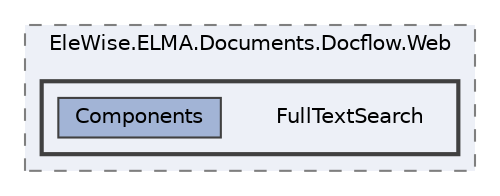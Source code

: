 digraph "Web/Modules/EleWise.ELMA.Documents.Docflow.Web/FullTextSearch"
{
 // LATEX_PDF_SIZE
  bgcolor="transparent";
  edge [fontname=Helvetica,fontsize=10,labelfontname=Helvetica,labelfontsize=10];
  node [fontname=Helvetica,fontsize=10,shape=box,height=0.2,width=0.4];
  compound=true
  subgraph clusterdir_ba52edece981b4f21cbf7e0bbcb9a866 {
    graph [ bgcolor="#edf0f7", pencolor="grey50", label="EleWise.ELMA.Documents.Docflow.Web", fontname=Helvetica,fontsize=10 style="filled,dashed", URL="dir_ba52edece981b4f21cbf7e0bbcb9a866.html",tooltip=""]
  subgraph clusterdir_4c803c158165c022c762f6ae68ab5d05 {
    graph [ bgcolor="#edf0f7", pencolor="grey25", label="", fontname=Helvetica,fontsize=10 style="filled,bold", URL="dir_4c803c158165c022c762f6ae68ab5d05.html",tooltip=""]
    dir_4c803c158165c022c762f6ae68ab5d05 [shape=plaintext, label="FullTextSearch"];
  dir_42242def20cb22b657b6db3cbd68faed [label="Components", fillcolor="#a2b4d6", color="grey25", style="filled", URL="dir_42242def20cb22b657b6db3cbd68faed.html",tooltip=""];
  }
  }
}
